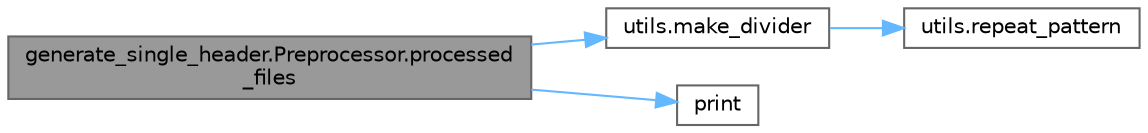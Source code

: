 digraph "generate_single_header.Preprocessor.processed_files"
{
 // LATEX_PDF_SIZE
  bgcolor="transparent";
  edge [fontname=Helvetica,fontsize=10,labelfontname=Helvetica,labelfontsize=10];
  node [fontname=Helvetica,fontsize=10,shape=box,height=0.2,width=0.4];
  rankdir="LR";
  Node1 [id="Node000001",label="generate_single_header.Preprocessor.processed\l_files",height=0.2,width=0.4,color="gray40", fillcolor="grey60", style="filled", fontcolor="black",tooltip=" "];
  Node1 -> Node2 [id="edge7_Node000001_Node000002",color="steelblue1",style="solid",tooltip=" "];
  Node2 [id="Node000002",label="utils.make_divider",height=0.2,width=0.4,color="grey40", fillcolor="white", style="filled",URL="$namespaceutils.html#a672f14c352f57c5a1d04cc1ce55214a2",tooltip=" "];
  Node2 -> Node3 [id="edge8_Node000002_Node000003",color="steelblue1",style="solid",tooltip=" "];
  Node3 [id="Node000003",label="utils.repeat_pattern",height=0.2,width=0.4,color="grey40", fillcolor="white", style="filled",URL="$namespaceutils.html#ab91edaaa0558363254e9f6a0eec10640",tooltip=" "];
  Node1 -> Node4 [id="edge9_Node000001_Node000004",color="steelblue1",style="solid",tooltip=" "];
  Node4 [id="Node000004",label="print",height=0.2,width=0.4,color="grey40", fillcolor="white", style="filled",URL="$_classes_2lib_2glm_2test_2gtx_2gtx__type__aligned_8cpp.html#a5df63d15d7c51355174224d9d0c6518a",tooltip=" "];
}
